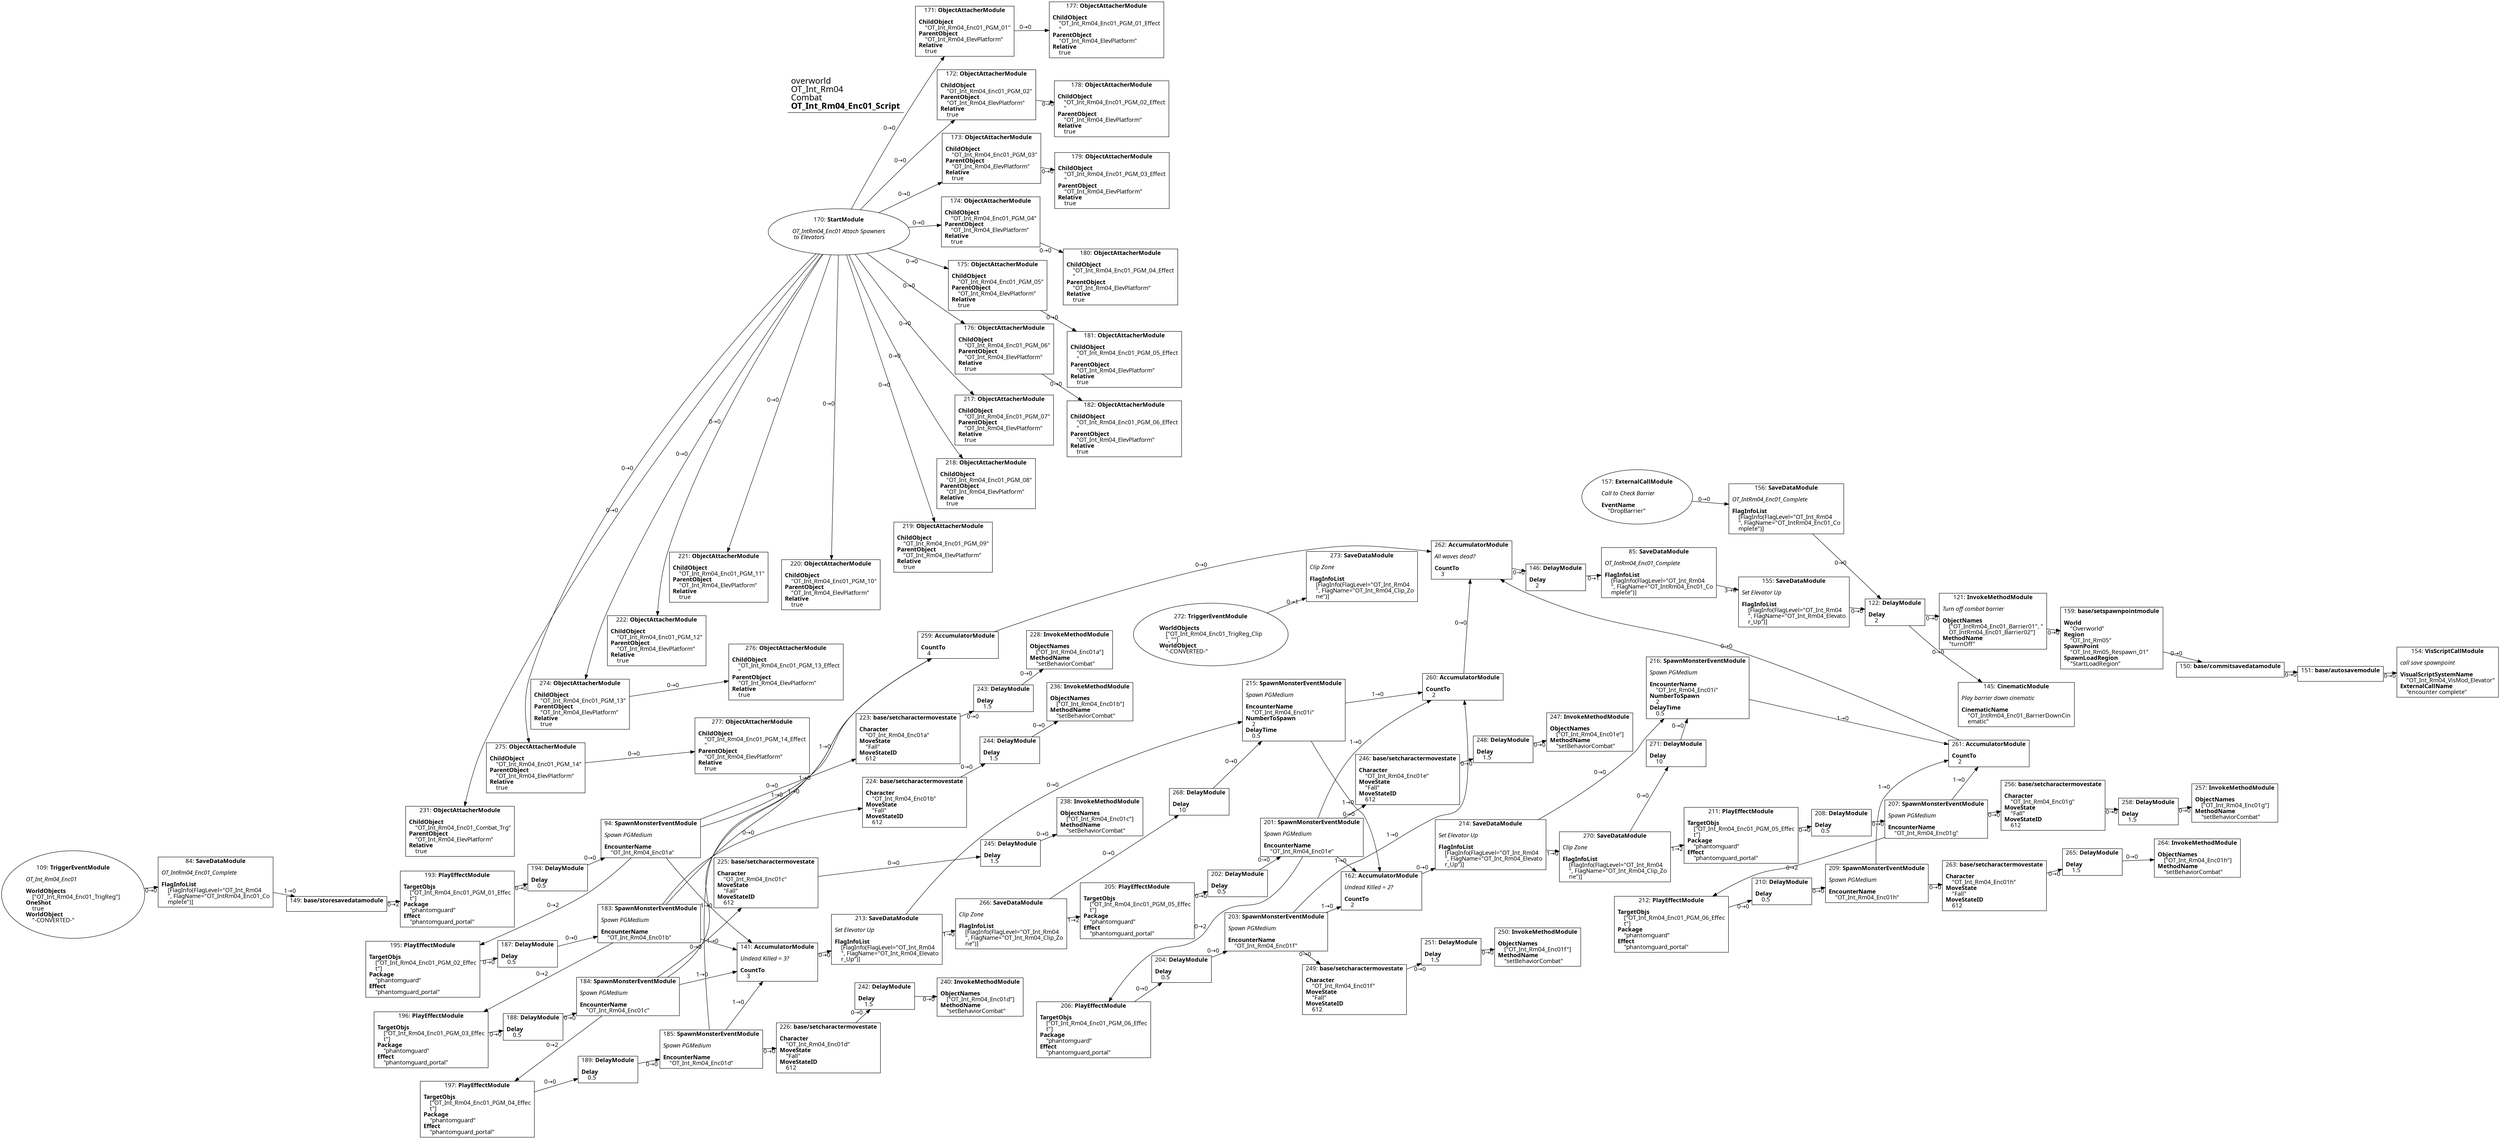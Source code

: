 digraph {
    layout = fdp;
    overlap = prism;
    sep = "+16";
    splines = spline;

    node [ shape = box ];

    graph [ fontname = "Segoe UI" ];
    node [ fontname = "Segoe UI" ];
    edge [ fontname = "Segoe UI" ];

    84 [ label = <84: <b>SaveDataModule</b><br/><br/><i>OT_IntRm04_Enc01_Complete<br align="left"/></i><br align="left"/><b>FlagInfoList</b><br align="left"/>    [FlagInfo(FlagLevel=&quot;OT_Int_Rm04<br align="left"/>    &quot;, FlagName=&quot;OT_IntRm04_Enc01_Co<br align="left"/>    mplete&quot;)]<br align="left"/>> ];
    84 [ pos = "-0.82000005,-0.56700003!" ];
    84 -> 149 [ label = "1→0" ];

    85 [ label = <85: <b>SaveDataModule</b><br/><br/><i>OT_IntRm04_Enc01_Complete<br align="left"/></i><br align="left"/><b>FlagInfoList</b><br align="left"/>    [FlagInfo(FlagLevel=&quot;OT_Int_Rm04<br align="left"/>    &quot;, FlagName=&quot;OT_IntRm04_Enc01_Co<br align="left"/>    mplete&quot;)]<br align="left"/>> ];
    85 [ pos = "4.333,-0.40500003!" ];
    85 -> 155 [ label = "3→0" ];

    94 [ label = <94: <b>SpawnMonsterEventModule</b><br/><br/><i>Spawn PGMedium<br align="left"/></i><br align="left"/><b>EncounterName</b><br align="left"/>    &quot;OT_Int_Rm04_Enc01a&quot;<br align="left"/>> ];
    94 [ pos = "-0.054,-0.59000003!" ];
    94 -> 141 [ label = "1→0" ];
    94 -> 195 [ label = "0→2" ];
    94 -> 223 [ label = "0→0" ];
    94 -> 259 [ label = "1→0" ];

    109 [ label = <109: <b>TriggerEventModule</b><br/><br/><i>OT_Int_Rm04_Enc01<br align="left"/></i><br align="left"/><b>WorldObjects</b><br align="left"/>    [&quot;OT_Int_Rm04_Enc01_TrigReg&quot;]<br align="left"/><b>OneShot</b><br align="left"/>    true<br align="left"/><b>WorldObject</b><br align="left"/>    &quot;-CONVERTED-&quot;<br align="left"/>> ];
    109 [ shape = oval ]
    109 [ pos = "-1.059,-0.56700003!" ];
    109 -> 84 [ label = "0→0" ];

    121 [ label = <121: <b>InvokeMethodModule</b><br/><br/><i>Turn off combat barrier<br align="left"/></i><br align="left"/><b>ObjectNames</b><br align="left"/>    [&quot;OT_IntRm04_Enc01_Barrier01&quot;, &quot;<br align="left"/>    OT_IntRm04_Enc01_Barrier02&quot;]<br align="left"/><b>MethodName</b><br align="left"/>    &quot;turnOff&quot;<br align="left"/>> ];
    121 [ pos = "5.037,-0.45100003!" ];
    121 -> 159 [ label = "0→0" ];

    122 [ label = <122: <b>DelayModule</b><br/><br/><b>Delay</b><br align="left"/>    2<br align="left"/>> ];
    122 [ pos = "4.841,-0.45100003!" ];
    122 -> 121 [ label = "0→0" ];
    122 -> 145 [ label = "0→0" ];

    141 [ label = <141: <b>AccumulatorModule</b><br/><br/><i>Undead Killed = 3?<br align="left"/></i><br align="left"/><b>CountTo</b><br align="left"/>    3<br align="left"/>> ];
    141 [ pos = "0.39100003,-1.2260001!" ];
    141 -> 213 [ label = "0→0" ];

    145 [ label = <145: <b>CinematicModule</b><br/><br/><i>Play barrier down cinematic<br align="left"/></i><br align="left"/><b>CinematicName</b><br align="left"/>    &quot;OT_IntRm04_Enc01_BarrierDownCin<br align="left"/>    ematic&quot;<br align="left"/>> ];
    145 [ pos = "5.037,-0.61200005!" ];

    146 [ label = <146: <b>DelayModule</b><br/><br/><b>Delay</b><br align="left"/>    2<br align="left"/>> ];
    146 [ pos = "4.1070004,-0.42800003!" ];
    146 -> 85 [ label = "0→1" ];

    149 [ label = <149: <b>base/storesavedatamodule</b><br/><br/>> ];
    149 [ pos = "-0.61,-0.59000003!" ];
    149 -> 193 [ label = "0→2" ];

    150 [ label = <150: <b>base/commitsavedatamodule</b><br/><br/>> ];
    150 [ pos = "5.5140004,-0.45100003!" ];
    150 -> 151 [ label = "0→0" ];

    151 [ label = <151: <b>base/autosavemodule</b><br/><br/>> ];
    151 [ pos = "5.7460003,-0.45100003!" ];
    151 -> 154 [ label = "0→0" ];

    154 [ label = <154: <b>VisScriptCallModule</b><br/><br/><i>call save spawnpoint<br align="left"/></i><br align="left"/><b>VisualScriptSystemName</b><br align="left"/>    &quot;OT_Int_Rm04_VisMod_Elevator&quot;<br align="left"/><b>ExternalCallName</b><br align="left"/>    &quot;encounter complete&quot;<br align="left"/>> ];
    154 [ pos = "5.9170003,-0.45100003!" ];

    155 [ label = <155: <b>SaveDataModule</b><br/><br/><i>Set Elevator Up<br align="left"/></i><br align="left"/><b>FlagInfoList</b><br align="left"/>    [FlagInfo(FlagLevel=&quot;OT_Int_Rm04<br align="left"/>    &quot;, FlagName=&quot;OT_Int_Rm04_Elevato<br align="left"/>    r_Up&quot;)]<br align="left"/>> ];
    155 [ pos = "4.603,-0.45100003!" ];
    155 -> 122 [ label = "0→0" ];

    156 [ label = <156: <b>SaveDataModule</b><br/><br/><i>OT_IntRm04_Enc01_Complete<br align="left"/></i><br align="left"/><b>FlagInfoList</b><br align="left"/>    [FlagInfo(FlagLevel=&quot;OT_Int_Rm04<br align="left"/>    &quot;, FlagName=&quot;OT_IntRm04_Enc01_Co<br align="left"/>    mplete&quot;)]<br align="left"/>> ];
    156 [ pos = "4.5690002,-0.22600001!" ];
    156 -> 122 [ label = "0→0" ];

    157 [ label = <157: <b>ExternalCallModule</b><br/><br/><i>Call to Check Barrier<br align="left"/></i><br align="left"/><b>EventName</b><br align="left"/>    &quot;DropBarrier&quot;<br align="left"/>> ];
    157 [ shape = oval ]
    157 [ pos = "4.322,-0.22600001!" ];
    157 -> 156 [ label = "0→0" ];

    159 [ label = <159: <b>base/setspawnpointmodule</b><br/><br/><b>World</b><br align="left"/>    &quot;Overworld&quot;<br align="left"/><b>Region</b><br align="left"/>    &quot;OT_Int_Rm05&quot;<br align="left"/><b>SpawnPoint</b><br align="left"/>    &quot;OT_Int_Rm05_Respawn_01&quot;<br align="left"/><b>SpawnLoadRegion</b><br align="left"/>    &quot;StartLoadRegion&quot;<br align="left"/>> ];
    159 [ pos = "5.267,-0.45100003!" ];
    159 -> 150 [ label = "0→0" ];

    162 [ label = <162: <b>AccumulatorModule</b><br/><br/><i>Undead Killed = 2?<br align="left"/></i><br align="left"/><b>CountTo</b><br align="left"/>    2<br align="left"/>> ];
    162 [ pos = "2.035,-1.5120001!" ];
    162 -> 214 [ label = "0→0" ];

    170 [ label = <170: <b>StartModule</b><br/><br/><i>OT_IntRm04_Enc01 Attach Spawners<br align="left"/> to Elevators<br align="left"/></i><br align="left"/>> ];
    170 [ shape = oval ]
    170 [ pos = "-0.896,1.0480001!" ];
    170 -> 171 [ label = "0→0" ];
    170 -> 172 [ label = "0→0" ];
    170 -> 173 [ label = "0→0" ];
    170 -> 174 [ label = "0→0" ];
    170 -> 175 [ label = "0→0" ];
    170 -> 176 [ label = "0→0" ];
    170 -> 217 [ label = "0→0" ];
    170 -> 218 [ label = "0→0" ];
    170 -> 219 [ label = "0→0" ];
    170 -> 220 [ label = "0→0" ];
    170 -> 221 [ label = "0→0" ];
    170 -> 222 [ label = "0→0" ];
    170 -> 231 [ label = "0→0" ];
    170 -> 274 [ label = "0→0" ];
    170 -> 275 [ label = "0→0" ];

    171 [ label = <171: <b>ObjectAttacherModule</b><br/><br/><b>ChildObject</b><br align="left"/>    &quot;OT_Int_Rm04_Enc01_PGM_01&quot;<br align="left"/><b>ParentObject</b><br align="left"/>    &quot;OT_Int_Rm04_ElevPlatform&quot;<br align="left"/><b>Relative</b><br align="left"/>    true<br align="left"/>> ];
    171 [ pos = "-0.53800005,1.281!" ];
    171 -> 177 [ label = "0→0" ];

    172 [ label = <172: <b>ObjectAttacherModule</b><br/><br/><b>ChildObject</b><br align="left"/>    &quot;OT_Int_Rm04_Enc01_PGM_02&quot;<br align="left"/><b>ParentObject</b><br align="left"/>    &quot;OT_Int_Rm04_ElevPlatform&quot;<br align="left"/><b>Relative</b><br align="left"/>    true<br align="left"/>> ];
    172 [ pos = "-0.537,1.1880001!" ];
    172 -> 178 [ label = "0→0" ];

    173 [ label = <173: <b>ObjectAttacherModule</b><br/><br/><b>ChildObject</b><br align="left"/>    &quot;OT_Int_Rm04_Enc01_PGM_03&quot;<br align="left"/><b>ParentObject</b><br align="left"/>    &quot;OT_Int_Rm04_ElevPlatform&quot;<br align="left"/><b>Relative</b><br align="left"/>    true<br align="left"/>> ];
    173 [ pos = "-0.53900003,1.097!" ];
    173 -> 179 [ label = "0→0" ];

    174 [ label = <174: <b>ObjectAttacherModule</b><br/><br/><b>ChildObject</b><br align="left"/>    &quot;OT_Int_Rm04_Enc01_PGM_04&quot;<br align="left"/><b>ParentObject</b><br align="left"/>    &quot;OT_Int_Rm04_ElevPlatform&quot;<br align="left"/><b>Relative</b><br align="left"/>    true<br align="left"/>> ];
    174 [ pos = "-0.537,0.994!" ];
    174 -> 180 [ label = "0→0" ];

    175 [ label = <175: <b>ObjectAttacherModule</b><br/><br/><b>ChildObject</b><br align="left"/>    &quot;OT_Int_Rm04_Enc01_PGM_05&quot;<br align="left"/><b>ParentObject</b><br align="left"/>    &quot;OT_Int_Rm04_ElevPlatform&quot;<br align="left"/><b>Relative</b><br align="left"/>    true<br align="left"/>> ];
    175 [ pos = "-0.536,0.89300007!" ];
    175 -> 181 [ label = "0→0" ];

    176 [ label = <176: <b>ObjectAttacherModule</b><br/><br/><b>ChildObject</b><br align="left"/>    &quot;OT_Int_Rm04_Enc01_PGM_06&quot;<br align="left"/><b>ParentObject</b><br align="left"/>    &quot;OT_Int_Rm04_ElevPlatform&quot;<br align="left"/><b>Relative</b><br align="left"/>    true<br align="left"/>> ];
    176 [ pos = "-0.537,0.79600006!" ];
    176 -> 182 [ label = "0→0" ];

    177 [ label = <177: <b>ObjectAttacherModule</b><br/><br/><b>ChildObject</b><br align="left"/>    &quot;OT_Int_Rm04_Enc01_PGM_01_Effect<br align="left"/>    &quot;<br align="left"/><b>ParentObject</b><br align="left"/>    &quot;OT_Int_Rm04_ElevPlatform&quot;<br align="left"/><b>Relative</b><br align="left"/>    true<br align="left"/>> ];
    177 [ pos = "-0.351,1.281!" ];

    178 [ label = <178: <b>ObjectAttacherModule</b><br/><br/><b>ChildObject</b><br align="left"/>    &quot;OT_Int_Rm04_Enc01_PGM_02_Effect<br align="left"/>    &quot;<br align="left"/><b>ParentObject</b><br align="left"/>    &quot;OT_Int_Rm04_ElevPlatform&quot;<br align="left"/><b>Relative</b><br align="left"/>    true<br align="left"/>> ];
    178 [ pos = "-0.35000002,1.1880001!" ];

    179 [ label = <179: <b>ObjectAttacherModule</b><br/><br/><b>ChildObject</b><br align="left"/>    &quot;OT_Int_Rm04_Enc01_PGM_03_Effect<br align="left"/>    &quot;<br align="left"/><b>ParentObject</b><br align="left"/>    &quot;OT_Int_Rm04_ElevPlatform&quot;<br align="left"/><b>Relative</b><br align="left"/>    true<br align="left"/>> ];
    179 [ pos = "-0.35200003,1.097!" ];

    180 [ label = <180: <b>ObjectAttacherModule</b><br/><br/><b>ChildObject</b><br align="left"/>    &quot;OT_Int_Rm04_Enc01_PGM_04_Effect<br align="left"/>    &quot;<br align="left"/><b>ParentObject</b><br align="left"/>    &quot;OT_Int_Rm04_ElevPlatform&quot;<br align="left"/><b>Relative</b><br align="left"/>    true<br align="left"/>> ];
    180 [ pos = "-0.35000002,0.994!" ];

    181 [ label = <181: <b>ObjectAttacherModule</b><br/><br/><b>ChildObject</b><br align="left"/>    &quot;OT_Int_Rm04_Enc01_PGM_05_Effect<br align="left"/>    &quot;<br align="left"/><b>ParentObject</b><br align="left"/>    &quot;OT_Int_Rm04_ElevPlatform&quot;<br align="left"/><b>Relative</b><br align="left"/>    true<br align="left"/>> ];
    181 [ pos = "-0.349,0.89300007!" ];

    182 [ label = <182: <b>ObjectAttacherModule</b><br/><br/><b>ChildObject</b><br align="left"/>    &quot;OT_Int_Rm04_Enc01_PGM_06_Effect<br align="left"/>    &quot;<br align="left"/><b>ParentObject</b><br align="left"/>    &quot;OT_Int_Rm04_ElevPlatform&quot;<br align="left"/><b>Relative</b><br align="left"/>    true<br align="left"/>> ];
    182 [ pos = "-0.35000002,0.79600006!" ];

    183 [ label = <183: <b>SpawnMonsterEventModule</b><br/><br/><i>Spawn PGMedium<br align="left"/></i><br align="left"/><b>EncounterName</b><br align="left"/>    &quot;OT_Int_Rm04_Enc01b&quot;<br align="left"/>> ];
    183 [ pos = "-0.052,-0.87000006!" ];
    183 -> 141 [ label = "1→0" ];
    183 -> 196 [ label = "0→2" ];
    183 -> 224 [ label = "0→0" ];
    183 -> 259 [ label = "1→0" ];

    184 [ label = <184: <b>SpawnMonsterEventModule</b><br/><br/><i>Spawn PGMedium<br align="left"/></i><br align="left"/><b>EncounterName</b><br align="left"/>    &quot;OT_Int_Rm04_Enc01c&quot;<br align="left"/>> ];
    184 [ pos = "-0.048,-1.138!" ];
    184 -> 141 [ label = "1→0" ];
    184 -> 197 [ label = "0→2" ];
    184 -> 225 [ label = "0→0" ];
    184 -> 259 [ label = "1→0" ];

    185 [ label = <185: <b>SpawnMonsterEventModule</b><br/><br/><i>Spawn PGMedium<br align="left"/></i><br align="left"/><b>EncounterName</b><br align="left"/>    &quot;OT_Int_Rm04_Enc01d&quot;<br align="left"/>> ];
    185 [ pos = "-0.046000004,-1.4210001!" ];
    185 -> 141 [ label = "1→0" ];
    185 -> 226 [ label = "0→0" ];
    185 -> 259 [ label = "1→0" ];

    187 [ label = <187: <b>DelayModule</b><br/><br/><b>Delay</b><br align="left"/>    0.5<br align="left"/>> ];
    187 [ pos = "-0.22800002,-0.87000006!" ];
    187 -> 183 [ label = "0→0" ];

    188 [ label = <188: <b>DelayModule</b><br/><br/><b>Delay</b><br align="left"/>    0.5<br align="left"/>> ];
    188 [ pos = "-0.21800001,-1.138!" ];
    188 -> 184 [ label = "0→0" ];

    189 [ label = <189: <b>DelayModule</b><br/><br/><b>Delay</b><br align="left"/>    0.5<br align="left"/>> ];
    189 [ pos = "-0.215,-1.4210001!" ];
    189 -> 185 [ label = "0→0" ];

    193 [ label = <193: <b>PlayEffectModule</b><br/><br/><b>TargetObjs</b><br align="left"/>    [&quot;OT_Int_Rm04_Enc01_PGM_01_Effec<br align="left"/>    t&quot;]<br align="left"/><b>Package</b><br align="left"/>    &quot;phantomguard&quot;<br align="left"/><b>Effect</b><br align="left"/>    &quot;phantomguard_portal&quot;<br align="left"/>> ];
    193 [ pos = "-0.402,-0.59000003!" ];
    193 -> 194 [ label = "0→0" ];

    194 [ label = <194: <b>DelayModule</b><br/><br/><b>Delay</b><br align="left"/>    0.5<br align="left"/>> ];
    194 [ pos = "-0.238,-0.59000003!" ];
    194 -> 94 [ label = "0→0" ];

    195 [ label = <195: <b>PlayEffectModule</b><br/><br/><b>TargetObjs</b><br align="left"/>    [&quot;OT_Int_Rm04_Enc01_PGM_02_Effec<br align="left"/>    t&quot;]<br align="left"/><b>Package</b><br align="left"/>    &quot;phantomguard&quot;<br align="left"/><b>Effect</b><br align="left"/>    &quot;phantomguard_portal&quot;<br align="left"/>> ];
    195 [ pos = "-0.409,-0.87000006!" ];
    195 -> 187 [ label = "0→0" ];

    196 [ label = <196: <b>PlayEffectModule</b><br/><br/><b>TargetObjs</b><br align="left"/>    [&quot;OT_Int_Rm04_Enc01_PGM_03_Effec<br align="left"/>    t&quot;]<br align="left"/><b>Package</b><br align="left"/>    &quot;phantomguard&quot;<br align="left"/><b>Effect</b><br align="left"/>    &quot;phantomguard_portal&quot;<br align="left"/>> ];
    196 [ pos = "-0.41500002,-1.138!" ];
    196 -> 188 [ label = "0→0" ];

    197 [ label = <197: <b>PlayEffectModule</b><br/><br/><b>TargetObjs</b><br align="left"/>    [&quot;OT_Int_Rm04_Enc01_PGM_04_Effec<br align="left"/>    t&quot;]<br align="left"/><b>Package</b><br align="left"/>    &quot;phantomguard&quot;<br align="left"/><b>Effect</b><br align="left"/>    &quot;phantomguard_portal&quot;<br align="left"/>> ];
    197 [ pos = "-0.393,-1.4210001!" ];
    197 -> 189 [ label = "0→0" ];

    201 [ label = <201: <b>SpawnMonsterEventModule</b><br/><br/><i>Spawn PGMedium<br align="left"/></i><br align="left"/><b>EncounterName</b><br align="left"/>    &quot;OT_Int_Rm04_Enc01e&quot;<br align="left"/>> ];
    201 [ pos = "1.508,-1.3230001!" ];
    201 -> 206 [ label = "0→2" ];
    201 -> 162 [ label = "1→0" ];
    201 -> 246 [ label = "0→0" ];
    201 -> 260 [ label = "1→0" ];

    202 [ label = <202: <b>DelayModule</b><br/><br/><b>Delay</b><br align="left"/>    0.5<br align="left"/>> ];
    202 [ pos = "1.3340001,-1.3230001!" ];
    202 -> 201 [ label = "0→0" ];

    203 [ label = <203: <b>SpawnMonsterEventModule</b><br/><br/><i>Spawn PGMedium<br align="left"/></i><br align="left"/><b>EncounterName</b><br align="left"/>    &quot;OT_Int_Rm04_Enc01f&quot;<br align="left"/>> ];
    203 [ pos = "1.506,-1.5910001!" ];
    203 -> 162 [ label = "1→0" ];
    203 -> 249 [ label = "0→0" ];
    203 -> 260 [ label = "1→0" ];

    204 [ label = <204: <b>DelayModule</b><br/><br/><b>Delay</b><br align="left"/>    0.5<br align="left"/>> ];
    204 [ pos = "1.3440001,-1.5910001!" ];
    204 -> 203 [ label = "0→0" ];

    205 [ label = <205: <b>PlayEffectModule</b><br/><br/><b>TargetObjs</b><br align="left"/>    [&quot;OT_Int_Rm04_Enc01_PGM_05_Effec<br align="left"/>    t&quot;]<br align="left"/><b>Package</b><br align="left"/>    &quot;phantomguard&quot;<br align="left"/><b>Effect</b><br align="left"/>    &quot;phantomguard_portal&quot;<br align="left"/>> ];
    205 [ pos = "1.1650001,-1.3230001!" ];
    205 -> 202 [ label = "0→0" ];

    206 [ label = <206: <b>PlayEffectModule</b><br/><br/><b>TargetObjs</b><br align="left"/>    [&quot;OT_Int_Rm04_Enc01_PGM_06_Effec<br align="left"/>    t&quot;]<br align="left"/><b>Package</b><br align="left"/>    &quot;phantomguard&quot;<br align="left"/><b>Effect</b><br align="left"/>    &quot;phantomguard_portal&quot;<br align="left"/>> ];
    206 [ pos = "1.164,-1.5910001!" ];
    206 -> 204 [ label = "0→0" ];

    207 [ label = <207: <b>SpawnMonsterEventModule</b><br/><br/><i>Spawn PGMedium<br align="left"/></i><br align="left"/><b>EncounterName</b><br align="left"/>    &quot;OT_Int_Rm04_Enc01g&quot;<br align="left"/>> ];
    207 [ pos = "3.2730002,-1.6!" ];
    207 -> 212 [ label = "0→2" ];
    207 -> 256 [ label = "0→0" ];
    207 -> 261 [ label = "1→0" ];

    208 [ label = <208: <b>DelayModule</b><br/><br/><b>Delay</b><br align="left"/>    0.5<br align="left"/>> ];
    208 [ pos = "3.0960002,-1.6!" ];
    208 -> 207 [ label = "0→0" ];

    209 [ label = <209: <b>SpawnMonsterEventModule</b><br/><br/><i>Spawn PGMedium<br align="left"/></i><br align="left"/><b>EncounterName</b><br align="left"/>    &quot;OT_Int_Rm04_Enc01h&quot;<br align="left"/>> ];
    209 [ pos = "3.2630002,-1.9150001!" ];
    209 -> 261 [ label = "1→0" ];
    209 -> 263 [ label = "0→0" ];

    210 [ label = <210: <b>DelayModule</b><br/><br/><b>Delay</b><br align="left"/>    0.5<br align="left"/>> ];
    210 [ pos = "3.0990002,-1.9150001!" ];
    210 -> 209 [ label = "0→0" ];

    211 [ label = <211: <b>PlayEffectModule</b><br/><br/><b>TargetObjs</b><br align="left"/>    [&quot;OT_Int_Rm04_Enc01_PGM_05_Effec<br align="left"/>    t&quot;]<br align="left"/><b>Package</b><br align="left"/>    &quot;phantomguard&quot;<br align="left"/><b>Effect</b><br align="left"/>    &quot;phantomguard_portal&quot;<br align="left"/>> ];
    211 [ pos = "2.904,-1.6!" ];
    211 -> 208 [ label = "0→0" ];

    212 [ label = <212: <b>PlayEffectModule</b><br/><br/><b>TargetObjs</b><br align="left"/>    [&quot;OT_Int_Rm04_Enc01_PGM_06_Effec<br align="left"/>    t&quot;]<br align="left"/><b>Package</b><br align="left"/>    &quot;phantomguard&quot;<br align="left"/><b>Effect</b><br align="left"/>    &quot;phantomguard_portal&quot;<br align="left"/>> ];
    212 [ pos = "2.9190001,-1.9150001!" ];
    212 -> 210 [ label = "0→0" ];

    213 [ label = <213: <b>SaveDataModule</b><br/><br/><i>Set Elevator Up<br align="left"/></i><br align="left"/><b>FlagInfoList</b><br align="left"/>    [FlagInfo(FlagLevel=&quot;OT_Int_Rm04<br align="left"/>    &quot;, FlagName=&quot;OT_Int_Rm04_Elevato<br align="left"/>    r_Up&quot;)]<br align="left"/>> ];
    213 [ pos = "0.62200004,-1.2260001!" ];
    213 -> 215 [ label = "0→0" ];
    213 -> 266 [ label = "1→0" ];

    214 [ label = <214: <b>SaveDataModule</b><br/><br/><i>Set Elevator Up<br align="left"/></i><br align="left"/><b>FlagInfoList</b><br align="left"/>    [FlagInfo(FlagLevel=&quot;OT_Int_Rm04<br align="left"/>    &quot;, FlagName=&quot;OT_Int_Rm04_Elevato<br align="left"/>    r_Up&quot;)]<br align="left"/>> ];
    214 [ pos = "2.312,-1.5120001!" ];
    214 -> 216 [ label = "0→0" ];
    214 -> 270 [ label = "1→0" ];

    215 [ label = <215: <b>SpawnMonsterEventModule</b><br/><br/><i>Spawn PGMedium<br align="left"/></i><br align="left"/><b>EncounterName</b><br align="left"/>    &quot;OT_Int_Rm04_Enc01i&quot;<br align="left"/><b>NumberToSpawn</b><br align="left"/>    2<br align="left"/><b>DelayTime</b><br align="left"/>    0.5<br align="left"/>> ];
    215 [ pos = "1.414,-1.034!" ];
    215 -> 162 [ label = "1→0" ];
    215 -> 260 [ label = "1→0" ];

    216 [ label = <216: <b>SpawnMonsterEventModule</b><br/><br/><i>Spawn PGMedium<br align="left"/></i><br align="left"/><b>EncounterName</b><br align="left"/>    &quot;OT_Int_Rm04_Enc01i&quot;<br align="left"/><b>NumberToSpawn</b><br align="left"/>    2<br align="left"/><b>DelayTime</b><br align="left"/>    0.5<br align="left"/>> ];
    216 [ pos = "3.0200002,-1.266!" ];
    216 -> 261 [ label = "1→0" ];

    217 [ label = <217: <b>ObjectAttacherModule</b><br/><br/><b>ChildObject</b><br align="left"/>    &quot;OT_Int_Rm04_Enc01_PGM_07&quot;<br align="left"/><b>ParentObject</b><br align="left"/>    &quot;OT_Int_Rm04_ElevPlatform&quot;<br align="left"/><b>Relative</b><br align="left"/>    true<br align="left"/>> ];
    217 [ pos = "-0.53300005,0.69600004!" ];

    218 [ label = <218: <b>ObjectAttacherModule</b><br/><br/><b>ChildObject</b><br align="left"/>    &quot;OT_Int_Rm04_Enc01_PGM_08&quot;<br align="left"/><b>ParentObject</b><br align="left"/>    &quot;OT_Int_Rm04_ElevPlatform&quot;<br align="left"/><b>Relative</b><br align="left"/>    true<br align="left"/>> ];
    218 [ pos = "-0.532,0.60300004!" ];

    219 [ label = <219: <b>ObjectAttacherModule</b><br/><br/><b>ChildObject</b><br align="left"/>    &quot;OT_Int_Rm04_Enc01_PGM_09&quot;<br align="left"/><b>ParentObject</b><br align="left"/>    &quot;OT_Int_Rm04_ElevPlatform&quot;<br align="left"/><b>Relative</b><br align="left"/>    true<br align="left"/>> ];
    219 [ pos = "-0.53400004,0.512!" ];

    220 [ label = <220: <b>ObjectAttacherModule</b><br/><br/><b>ChildObject</b><br align="left"/>    &quot;OT_Int_Rm04_Enc01_PGM_10&quot;<br align="left"/><b>ParentObject</b><br align="left"/>    &quot;OT_Int_Rm04_ElevPlatform&quot;<br align="left"/><b>Relative</b><br align="left"/>    true<br align="left"/>> ];
    220 [ pos = "-0.532,0.409!" ];

    221 [ label = <221: <b>ObjectAttacherModule</b><br/><br/><b>ChildObject</b><br align="left"/>    &quot;OT_Int_Rm04_Enc01_PGM_11&quot;<br align="left"/><b>ParentObject</b><br align="left"/>    &quot;OT_Int_Rm04_ElevPlatform&quot;<br align="left"/><b>Relative</b><br align="left"/>    true<br align="left"/>> ];
    221 [ pos = "-0.53300005,0.314!" ];

    222 [ label = <222: <b>ObjectAttacherModule</b><br/><br/><b>ChildObject</b><br align="left"/>    &quot;OT_Int_Rm04_Enc01_PGM_12&quot;<br align="left"/><b>ParentObject</b><br align="left"/>    &quot;OT_Int_Rm04_ElevPlatform&quot;<br align="left"/><b>Relative</b><br align="left"/>    true<br align="left"/>> ];
    222 [ pos = "-0.531,0.21100001!" ];

    223 [ label = <223: <b>base/setcharactermovestate</b><br/><br/><b>Character</b><br align="left"/>    &quot;OT_Int_Rm04_Enc01a&quot;<br align="left"/><b>MoveState</b><br align="left"/>    &quot;Fall&quot;<br align="left"/><b>MoveStateID</b><br align="left"/>    612<br align="left"/>> ];
    223 [ pos = "0.33900002,-0.559!" ];
    223 -> 243 [ label = "0→0" ];

    224 [ label = <224: <b>base/setcharactermovestate</b><br/><br/><b>Character</b><br align="left"/>    &quot;OT_Int_Rm04_Enc01b&quot;<br align="left"/><b>MoveState</b><br align="left"/>    &quot;Fall&quot;<br align="left"/><b>MoveStateID</b><br align="left"/>    612<br align="left"/>> ];
    224 [ pos = "0.40300003,-0.794!" ];
    224 -> 244 [ label = "0→0" ];

    225 [ label = <225: <b>base/setcharactermovestate</b><br/><br/><b>Character</b><br align="left"/>    &quot;OT_Int_Rm04_Enc01c&quot;<br align="left"/><b>MoveState</b><br align="left"/>    &quot;Fall&quot;<br align="left"/><b>MoveStateID</b><br align="left"/>    612<br align="left"/>> ];
    225 [ pos = "0.39400002,-1.005!" ];
    225 -> 245 [ label = "0→0" ];

    226 [ label = <226: <b>base/setcharactermovestate</b><br/><br/><b>Character</b><br align="left"/>    &quot;OT_Int_Rm04_Enc01d&quot;<br align="left"/><b>MoveState</b><br align="left"/>    &quot;Fall&quot;<br align="left"/><b>MoveStateID</b><br align="left"/>    612<br align="left"/>> ];
    226 [ pos = "0.35500002,-1.531!" ];
    226 -> 242 [ label = "0→0" ];

    228 [ label = <228: <b>InvokeMethodModule</b><br/><br/><b>ObjectNames</b><br align="left"/>    [&quot;OT_Int_Rm04_Enc01a&quot;]<br align="left"/><b>MethodName</b><br align="left"/>    &quot;setBehaviorCombat&quot;<br align="left"/>> ];
    228 [ pos = "0.771,-0.559!" ];

    231 [ label = <231: <b>ObjectAttacherModule</b><br/><br/><b>ChildObject</b><br align="left"/>    &quot;OT_Int_Rm04_Enc01_Combat_Trg&quot;<br align="left"/><b>ParentObject</b><br align="left"/>    &quot;OT_Int_Rm04_ElevPlatform&quot;<br align="left"/><b>Relative</b><br align="left"/>    true<br align="left"/>> ];
    231 [ pos = "-0.537,-0.09200001!" ];

    236 [ label = <236: <b>InvokeMethodModule</b><br/><br/><b>ObjectNames</b><br align="left"/>    [&quot;OT_Int_Rm04_Enc01b&quot;]<br align="left"/><b>MethodName</b><br align="left"/>    &quot;setBehaviorCombat&quot;<br align="left"/>> ];
    236 [ pos = "0.837,-0.794!" ];

    238 [ label = <238: <b>InvokeMethodModule</b><br/><br/><b>ObjectNames</b><br align="left"/>    [&quot;OT_Int_Rm04_Enc01c&quot;]<br align="left"/><b>MethodName</b><br align="left"/>    &quot;setBehaviorCombat&quot;<br align="left"/>> ];
    238 [ pos = "0.823,-1.005!" ];

    240 [ label = <240: <b>InvokeMethodModule</b><br/><br/><b>ObjectNames</b><br align="left"/>    [&quot;OT_Int_Rm04_Enc01d&quot;]<br align="left"/><b>MethodName</b><br align="left"/>    &quot;setBehaviorCombat&quot;<br align="left"/>> ];
    240 [ pos = "0.78400004,-1.5320001!" ];

    242 [ label = <242: <b>DelayModule</b><br/><br/><b>Delay</b><br align="left"/>    1.5<br align="left"/>> ];
    242 [ pos = "0.61600006,-1.5320001!" ];
    242 -> 240 [ label = "0→0" ];

    243 [ label = <243: <b>DelayModule</b><br/><br/><b>Delay</b><br align="left"/>    1.5<br align="left"/>> ];
    243 [ pos = "0.60200006,-0.559!" ];
    243 -> 228 [ label = "0→0" ];

    244 [ label = <244: <b>DelayModule</b><br/><br/><b>Delay</b><br align="left"/>    1.5<br align="left"/>> ];
    244 [ pos = "0.66800004,-0.794!" ];
    244 -> 236 [ label = "0→0" ];

    245 [ label = <245: <b>DelayModule</b><br/><br/><b>Delay</b><br align="left"/>    1.5<br align="left"/>> ];
    245 [ pos = "0.65400004,-1.005!" ];
    245 -> 238 [ label = "0→0" ];

    246 [ label = <246: <b>base/setcharactermovestate</b><br/><br/><b>Character</b><br align="left"/>    &quot;OT_Int_Rm04_Enc01e&quot;<br align="left"/><b>MoveState</b><br align="left"/>    &quot;Fall&quot;<br align="left"/><b>MoveStateID</b><br align="left"/>    612<br align="left"/>> ];
    246 [ pos = "1.9240001,-1.3230001!" ];
    246 -> 248 [ label = "0→0" ];

    247 [ label = <247: <b>InvokeMethodModule</b><br/><br/><b>ObjectNames</b><br align="left"/>    [&quot;OT_Int_Rm04_Enc01e&quot;]<br align="left"/><b>MethodName</b><br align="left"/>    &quot;setBehaviorCombat&quot;<br align="left"/>> ];
    247 [ pos = "2.3560002,-1.3230001!" ];

    248 [ label = <248: <b>DelayModule</b><br/><br/><b>Delay</b><br align="left"/>    1.5<br align="left"/>> ];
    248 [ pos = "2.187,-1.3230001!" ];
    248 -> 247 [ label = "0→0" ];

    249 [ label = <249: <b>base/setcharactermovestate</b><br/><br/><b>Character</b><br align="left"/>    &quot;OT_Int_Rm04_Enc01f&quot;<br align="left"/><b>MoveState</b><br align="left"/>    &quot;Fall&quot;<br align="left"/><b>MoveStateID</b><br align="left"/>    612<br align="left"/>> ];
    249 [ pos = "1.8800001,-1.728!" ];
    249 -> 251 [ label = "0→0" ];

    250 [ label = <250: <b>InvokeMethodModule</b><br/><br/><b>ObjectNames</b><br align="left"/>    [&quot;OT_Int_Rm04_Enc01f&quot;]<br align="left"/><b>MethodName</b><br align="left"/>    &quot;setBehaviorCombat&quot;<br align="left"/>> ];
    250 [ pos = "2.312,-1.728!" ];

    251 [ label = <251: <b>DelayModule</b><br/><br/><b>Delay</b><br align="left"/>    1.5<br align="left"/>> ];
    251 [ pos = "2.1430001,-1.728!" ];
    251 -> 250 [ label = "0→0" ];

    256 [ label = <256: <b>base/setcharactermovestate</b><br/><br/><b>Character</b><br align="left"/>    &quot;OT_Int_Rm04_Enc01g&quot;<br align="left"/><b>MoveState</b><br align="left"/>    &quot;Fall&quot;<br align="left"/><b>MoveStateID</b><br align="left"/>    612<br align="left"/>> ];
    256 [ pos = "3.6160002,-1.6!" ];
    256 -> 258 [ label = "0→0" ];

    257 [ label = <257: <b>InvokeMethodModule</b><br/><br/><b>ObjectNames</b><br align="left"/>    [&quot;OT_Int_Rm04_Enc01g&quot;]<br align="left"/><b>MethodName</b><br align="left"/>    &quot;setBehaviorCombat&quot;<br align="left"/>> ];
    257 [ pos = "4.046,-1.6!" ];

    258 [ label = <258: <b>DelayModule</b><br/><br/><b>Delay</b><br align="left"/>    1.5<br align="left"/>> ];
    258 [ pos = "3.877,-1.6!" ];
    258 -> 257 [ label = "0→0" ];

    259 [ label = <259: <b>AccumulatorModule</b><br/><br/><b>CountTo</b><br align="left"/>    4<br align="left"/>> ];
    259 [ pos = "0.356,-0.35700002!" ];
    259 -> 262 [ label = "0→0" ];

    260 [ label = <260: <b>AccumulatorModule</b><br/><br/><b>CountTo</b><br align="left"/>    2<br align="left"/>> ];
    260 [ pos = "1.9580001,-1.0580001!" ];
    260 -> 262 [ label = "0→0" ];

    261 [ label = <261: <b>AccumulatorModule</b><br/><br/><b>CountTo</b><br align="left"/>    2<br align="left"/>> ];
    261 [ pos = "3.6310003,-1.2900001!" ];
    261 -> 262 [ label = "0→0" ];

    262 [ label = <262: <b>AccumulatorModule</b><br/><br/><i>All waves dead?<br align="left"/></i><br align="left"/><b>CountTo</b><br align="left"/>    3<br align="left"/>> ];
    262 [ pos = "3.8710003,-0.42800003!" ];
    262 -> 146 [ label = "0→0" ];

    263 [ label = <263: <b>base/setcharactermovestate</b><br/><br/><b>Character</b><br align="left"/>    &quot;OT_Int_Rm04_Enc01h&quot;<br align="left"/><b>MoveState</b><br align="left"/>    &quot;Fall&quot;<br align="left"/><b>MoveStateID</b><br align="left"/>    612<br align="left"/>> ];
    263 [ pos = "3.5820003,-1.9150001!" ];
    263 -> 265 [ label = "0→0" ];

    264 [ label = <264: <b>InvokeMethodModule</b><br/><br/><b>ObjectNames</b><br align="left"/>    [&quot;OT_Int_Rm04_Enc01h&quot;]<br align="left"/><b>MethodName</b><br align="left"/>    &quot;setBehaviorCombat&quot;<br align="left"/>> ];
    264 [ pos = "4.011,-1.9150001!" ];

    265 [ label = <265: <b>DelayModule</b><br/><br/><b>Delay</b><br align="left"/>    1.5<br align="left"/>> ];
    265 [ pos = "3.8430002,-1.9150001!" ];
    265 -> 264 [ label = "0→0" ];

    266 [ label = <266: <b>SaveDataModule</b><br/><br/><i>Clip Zone<br align="left"/></i><br align="left"/><b>FlagInfoList</b><br align="left"/>    [FlagInfo(FlagLevel=&quot;OT_Int_Rm04<br align="left"/>    &quot;, FlagName=&quot;OT_Int_Rm04_Clip_Zo<br align="left"/>    ne&quot;)]<br align="left"/>> ];
    266 [ pos = "0.86700004,-1.3000001!" ];
    266 -> 268 [ label = "0→0" ];
    266 -> 205 [ label = "1→2" ];

    268 [ label = <268: <b>DelayModule</b><br/><br/><b>Delay</b><br align="left"/>    10<br align="left"/>> ];
    268 [ pos = "1.164,-1.1450001!" ];
    268 -> 215 [ label = "0→0" ];

    270 [ label = <270: <b>SaveDataModule</b><br/><br/><i>Clip Zone<br align="left"/></i><br align="left"/><b>FlagInfoList</b><br align="left"/>    [FlagInfo(FlagLevel=&quot;OT_Int_Rm04<br align="left"/>    &quot;, FlagName=&quot;OT_Int_Rm04_Clip_Zo<br align="left"/>    ne&quot;)]<br align="left"/>> ];
    270 [ pos = "2.6090002,-1.5780001!" ];
    270 -> 271 [ label = "0→0" ];
    270 -> 211 [ label = "1→2" ];

    271 [ label = <271: <b>DelayModule</b><br/><br/><b>Delay</b><br align="left"/>    10<br align="left"/>> ];
    271 [ pos = "2.812,-1.4030001!" ];
    271 -> 216 [ label = "0→0" ];

    272 [ label = <272: <b>TriggerEventModule</b><br/><br/><b>WorldObjects</b><br align="left"/>    [&quot;OT_Int_Rm04_Enc01_TrigReg_Clip<br align="left"/>    &quot;, &quot;&quot;]<br align="left"/><b>WorldObject</b><br align="left"/>    &quot;-CONVERTED-&quot;<br align="left"/>> ];
    272 [ shape = oval ]
    272 [ pos = "1.4300001,-0.72700006!" ];
    272 -> 273 [ label = "0→1" ];

    273 [ label = <273: <b>SaveDataModule</b><br/><br/><i>Clip Zone<br align="left"/></i><br align="left"/><b>FlagInfoList</b><br align="left"/>    [FlagInfo(FlagLevel=&quot;OT_Int_Rm04<br align="left"/>    &quot;, FlagName=&quot;OT_Int_Rm04_Clip_Zo<br align="left"/>    ne&quot;)]<br align="left"/>> ];
    273 [ pos = "1.733,-0.70400006!" ];

    274 [ label = <274: <b>ObjectAttacherModule</b><br/><br/><b>ChildObject</b><br align="left"/>    &quot;OT_Int_Rm04_Enc01_PGM_13&quot;<br align="left"/><b>ParentObject</b><br align="left"/>    &quot;OT_Int_Rm04_ElevPlatform&quot;<br align="left"/><b>Relative</b><br align="left"/>    true<br align="left"/>> ];
    274 [ pos = "-0.53000003,0.108!" ];
    274 -> 276 [ label = "0→0" ];

    275 [ label = <275: <b>ObjectAttacherModule</b><br/><br/><b>ChildObject</b><br align="left"/>    &quot;OT_Int_Rm04_Enc01_PGM_14&quot;<br align="left"/><b>ParentObject</b><br align="left"/>    &quot;OT_Int_Rm04_ElevPlatform&quot;<br align="left"/><b>Relative</b><br align="left"/>    true<br align="left"/>> ];
    275 [ pos = "-0.53000003,0.011000001!" ];
    275 -> 277 [ label = "0→0" ];

    276 [ label = <276: <b>ObjectAttacherModule</b><br/><br/><b>ChildObject</b><br align="left"/>    &quot;OT_Int_Rm04_Enc01_PGM_13_Effect<br align="left"/>    &quot;<br align="left"/><b>ParentObject</b><br align="left"/>    &quot;OT_Int_Rm04_ElevPlatform&quot;<br align="left"/><b>Relative</b><br align="left"/>    true<br align="left"/>> ];
    276 [ pos = "-0.335,0.108!" ];

    277 [ label = <277: <b>ObjectAttacherModule</b><br/><br/><b>ChildObject</b><br align="left"/>    &quot;OT_Int_Rm04_Enc01_PGM_14_Effect<br align="left"/>    &quot;<br align="left"/><b>ParentObject</b><br align="left"/>    &quot;OT_Int_Rm04_ElevPlatform&quot;<br align="left"/><b>Relative</b><br align="left"/>    true<br align="left"/>> ];
    277 [ pos = "-0.335,0.011000001!" ];

    title [ pos = "-1.0600001,1.2820001!" ];
    title [ shape = underline ];
    title [ label = <<font point-size="20">overworld<br align="left"/>OT_Int_Rm04<br align="left"/>Combat<br align="left"/><b>OT_Int_Rm04_Enc01_Script</b><br align="left"/></font>> ];
}
